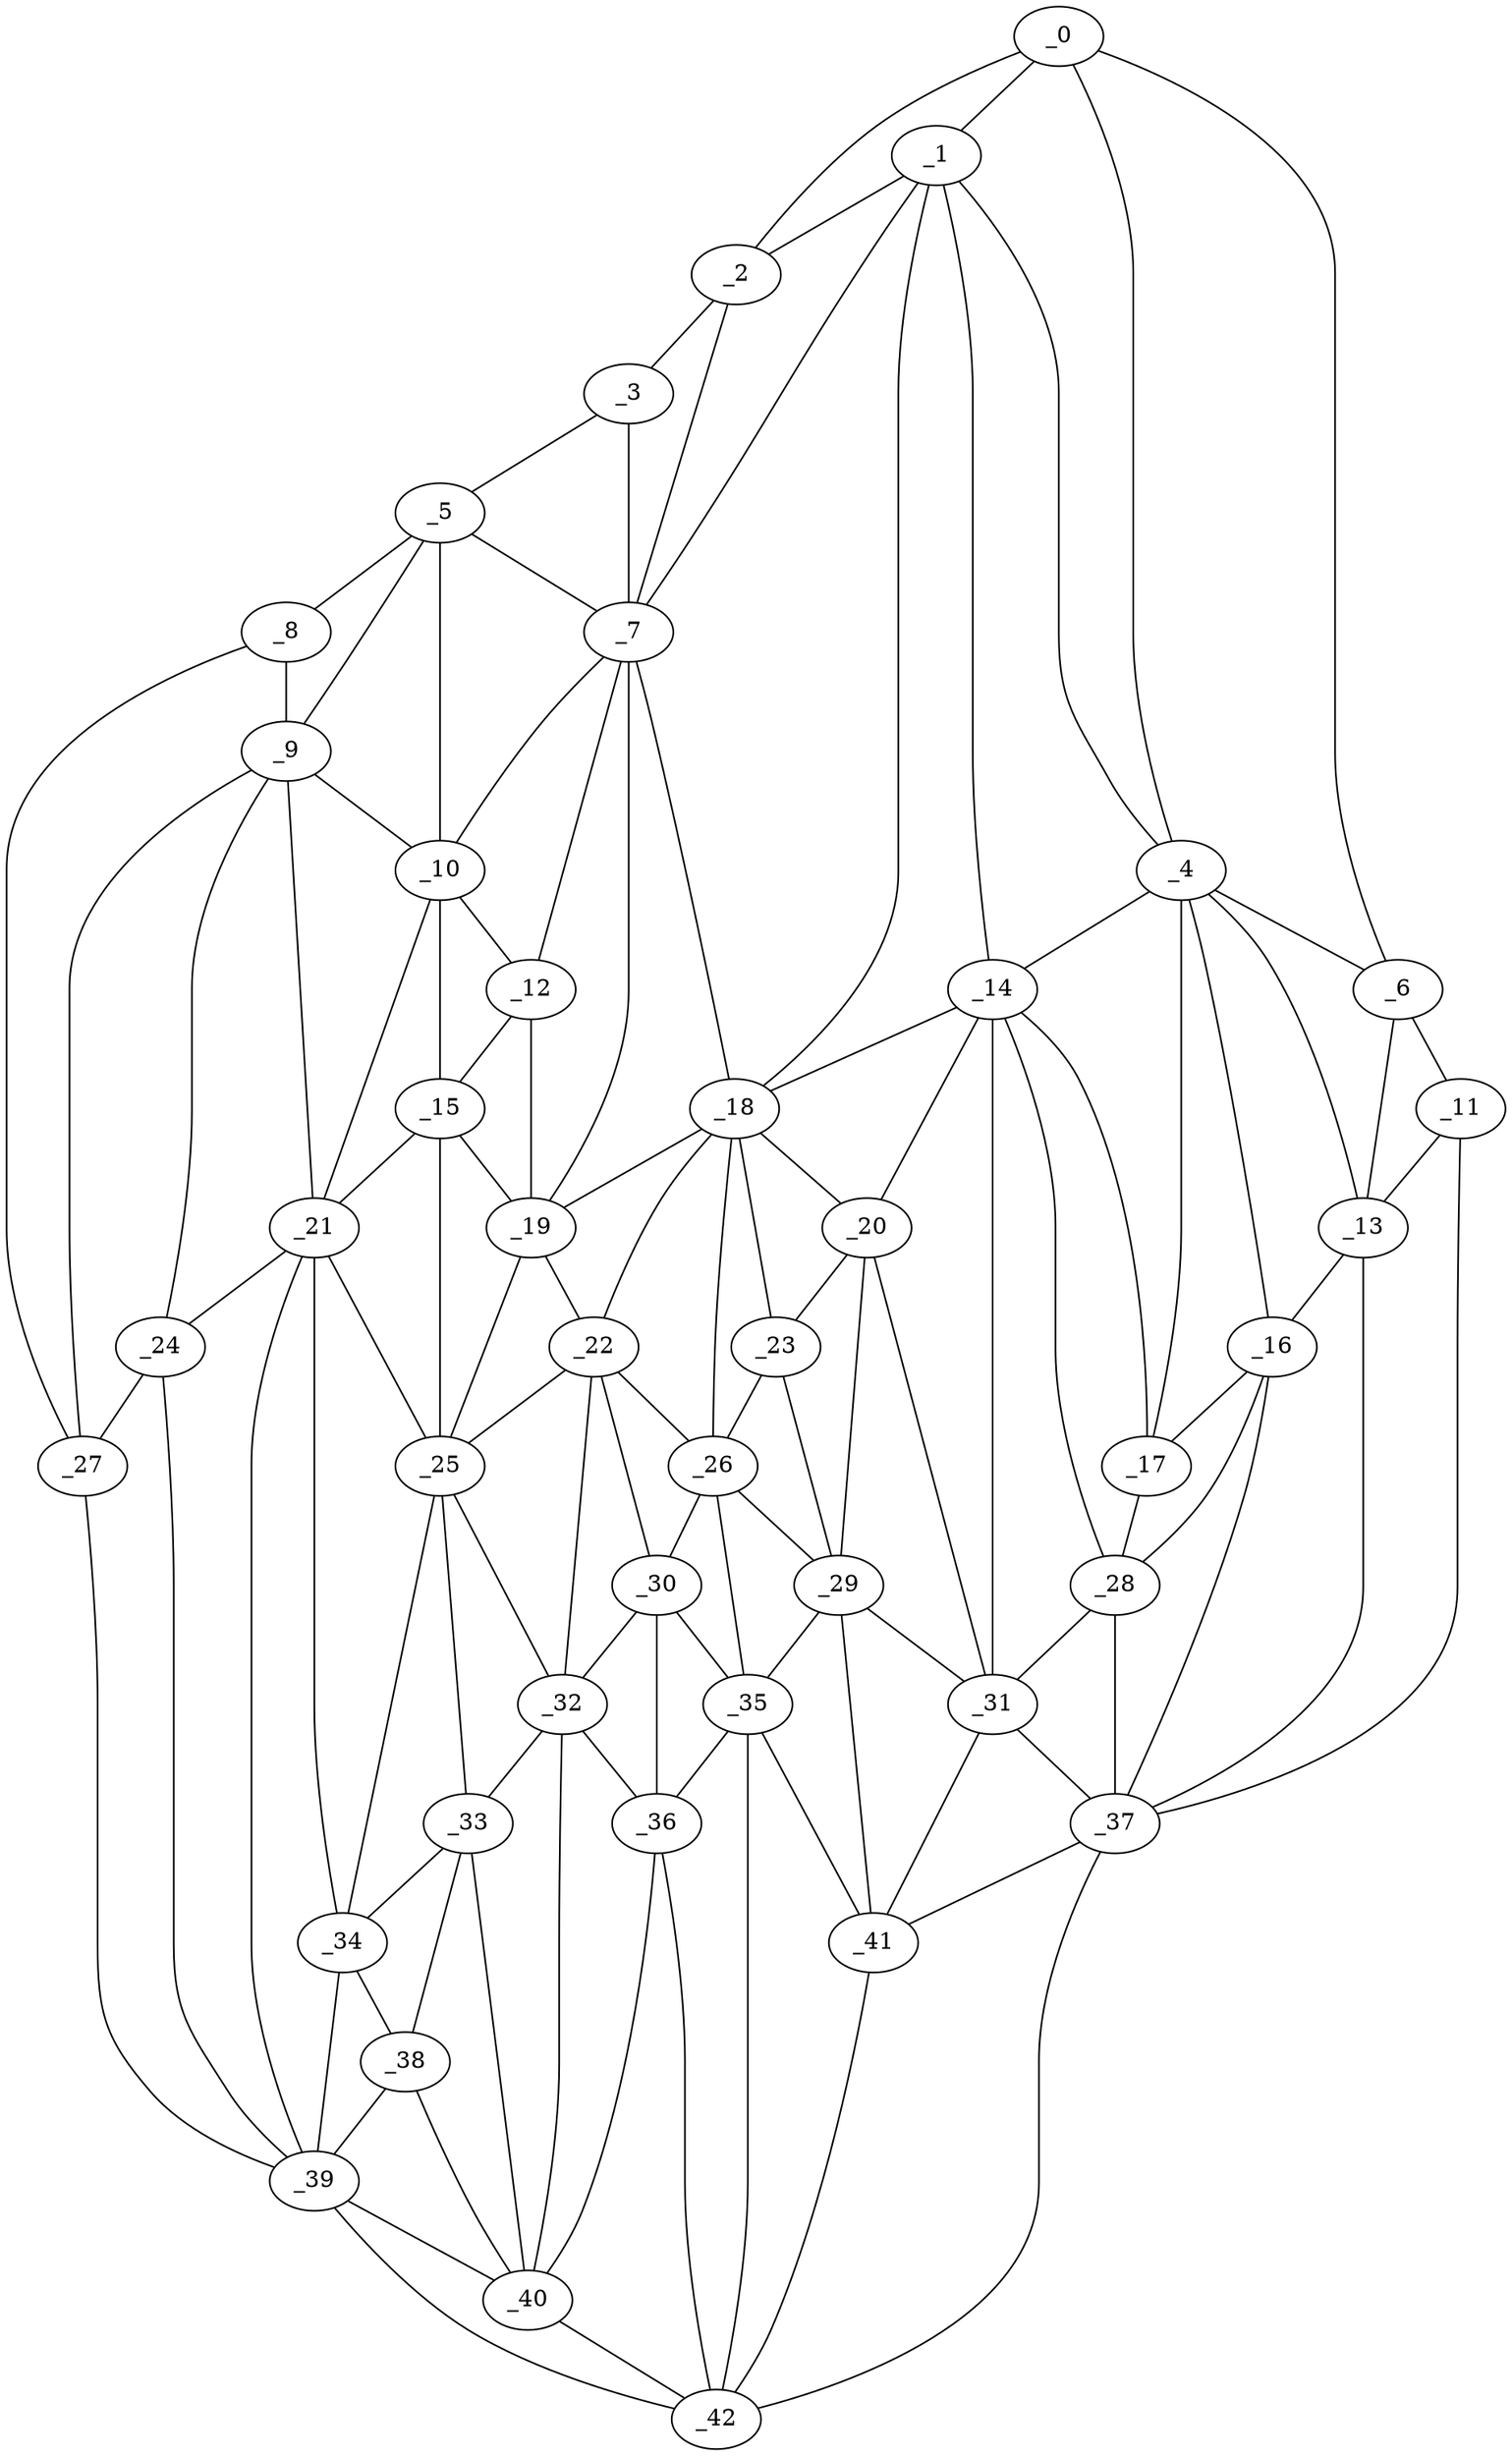 graph "obj49__285.gxl" {
	_0	 [x=37,
		y=9];
	_1	 [x=42,
		y=62];
	_0 -- _1	 [valence=2];
	_2	 [x=42,
		y=72];
	_0 -- _2	 [valence=1];
	_4	 [x=45,
		y=12];
	_0 -- _4	 [valence=2];
	_6	 [x=51,
		y=4];
	_0 -- _6	 [valence=1];
	_1 -- _2	 [valence=2];
	_1 -- _4	 [valence=1];
	_7	 [x=56,
		y=80];
	_1 -- _7	 [valence=2];
	_14	 [x=65,
		y=44];
	_1 -- _14	 [valence=2];
	_18	 [x=67,
		y=60];
	_1 -- _18	 [valence=1];
	_3	 [x=44,
		y=84];
	_2 -- _3	 [valence=1];
	_2 -- _7	 [valence=1];
	_5	 [x=45,
		y=90];
	_3 -- _5	 [valence=1];
	_3 -- _7	 [valence=2];
	_4 -- _6	 [valence=2];
	_13	 [x=64,
		y=12];
	_4 -- _13	 [valence=2];
	_4 -- _14	 [valence=2];
	_16	 [x=67,
		y=23];
	_4 -- _16	 [valence=2];
	_17	 [x=67,
		y=28];
	_4 -- _17	 [valence=2];
	_5 -- _7	 [valence=2];
	_8	 [x=56,
		y=126];
	_5 -- _8	 [valence=1];
	_9	 [x=57,
		y=119];
	_5 -- _9	 [valence=2];
	_10	 [x=58,
		y=93];
	_5 -- _10	 [valence=2];
	_11	 [x=62,
		y=4];
	_6 -- _11	 [valence=1];
	_6 -- _13	 [valence=2];
	_7 -- _10	 [valence=2];
	_12	 [x=62,
		y=84];
	_7 -- _12	 [valence=1];
	_7 -- _18	 [valence=2];
	_19	 [x=67,
		y=81];
	_7 -- _19	 [valence=2];
	_8 -- _9	 [valence=2];
	_27	 [x=79,
		y=122];
	_8 -- _27	 [valence=1];
	_9 -- _10	 [valence=2];
	_21	 [x=71,
		y=99];
	_9 -- _21	 [valence=2];
	_24	 [x=74,
		y=106];
	_9 -- _24	 [valence=2];
	_9 -- _27	 [valence=2];
	_10 -- _12	 [valence=2];
	_15	 [x=66,
		y=91];
	_10 -- _15	 [valence=1];
	_10 -- _21	 [valence=1];
	_11 -- _13	 [valence=1];
	_37	 [x=90,
		y=13];
	_11 -- _37	 [valence=1];
	_12 -- _15	 [valence=2];
	_12 -- _19	 [valence=1];
	_13 -- _16	 [valence=2];
	_13 -- _37	 [valence=2];
	_14 -- _17	 [valence=2];
	_14 -- _18	 [valence=2];
	_20	 [x=71,
		y=52];
	_14 -- _20	 [valence=1];
	_28	 [x=80,
		y=29];
	_14 -- _28	 [valence=2];
	_31	 [x=83,
		y=45];
	_14 -- _31	 [valence=2];
	_15 -- _19	 [valence=2];
	_15 -- _21	 [valence=2];
	_25	 [x=77,
		y=86];
	_15 -- _25	 [valence=2];
	_16 -- _17	 [valence=2];
	_16 -- _28	 [valence=1];
	_16 -- _37	 [valence=2];
	_17 -- _28	 [valence=2];
	_18 -- _19	 [valence=2];
	_18 -- _20	 [valence=2];
	_22	 [x=72,
		y=78];
	_18 -- _22	 [valence=2];
	_23	 [x=74,
		y=57];
	_18 -- _23	 [valence=1];
	_26	 [x=79,
		y=62];
	_18 -- _26	 [valence=2];
	_19 -- _22	 [valence=1];
	_19 -- _25	 [valence=2];
	_20 -- _23	 [valence=2];
	_29	 [x=81,
		y=56];
	_20 -- _29	 [valence=2];
	_20 -- _31	 [valence=2];
	_21 -- _24	 [valence=1];
	_21 -- _25	 [valence=1];
	_34	 [x=87,
		y=88];
	_21 -- _34	 [valence=2];
	_39	 [x=91,
		y=95];
	_21 -- _39	 [valence=2];
	_22 -- _25	 [valence=2];
	_22 -- _26	 [valence=1];
	_30	 [x=81,
		y=72];
	_22 -- _30	 [valence=2];
	_32	 [x=86,
		y=77];
	_22 -- _32	 [valence=2];
	_23 -- _26	 [valence=2];
	_23 -- _29	 [valence=1];
	_24 -- _27	 [valence=1];
	_24 -- _39	 [valence=2];
	_25 -- _32	 [valence=1];
	_33	 [x=86,
		y=82];
	_25 -- _33	 [valence=2];
	_25 -- _34	 [valence=1];
	_26 -- _29	 [valence=1];
	_26 -- _30	 [valence=2];
	_35	 [x=89,
		y=65];
	_26 -- _35	 [valence=2];
	_27 -- _39	 [valence=1];
	_28 -- _31	 [valence=2];
	_28 -- _37	 [valence=2];
	_29 -- _31	 [valence=2];
	_29 -- _35	 [valence=2];
	_41	 [x=95,
		y=60];
	_29 -- _41	 [valence=2];
	_30 -- _32	 [valence=1];
	_30 -- _35	 [valence=2];
	_36	 [x=89,
		y=71];
	_30 -- _36	 [valence=2];
	_31 -- _37	 [valence=2];
	_31 -- _41	 [valence=2];
	_32 -- _33	 [valence=2];
	_32 -- _36	 [valence=2];
	_40	 [x=92,
		y=79];
	_32 -- _40	 [valence=2];
	_33 -- _34	 [valence=2];
	_38	 [x=91,
		y=84];
	_33 -- _38	 [valence=2];
	_33 -- _40	 [valence=1];
	_34 -- _38	 [valence=1];
	_34 -- _39	 [valence=1];
	_35 -- _36	 [valence=2];
	_35 -- _41	 [valence=1];
	_42	 [x=96,
		y=68];
	_35 -- _42	 [valence=1];
	_36 -- _40	 [valence=1];
	_36 -- _42	 [valence=2];
	_37 -- _41	 [valence=1];
	_37 -- _42	 [valence=1];
	_38 -- _39	 [valence=2];
	_38 -- _40	 [valence=1];
	_39 -- _40	 [valence=2];
	_39 -- _42	 [valence=1];
	_40 -- _42	 [valence=1];
	_41 -- _42	 [valence=1];
}

